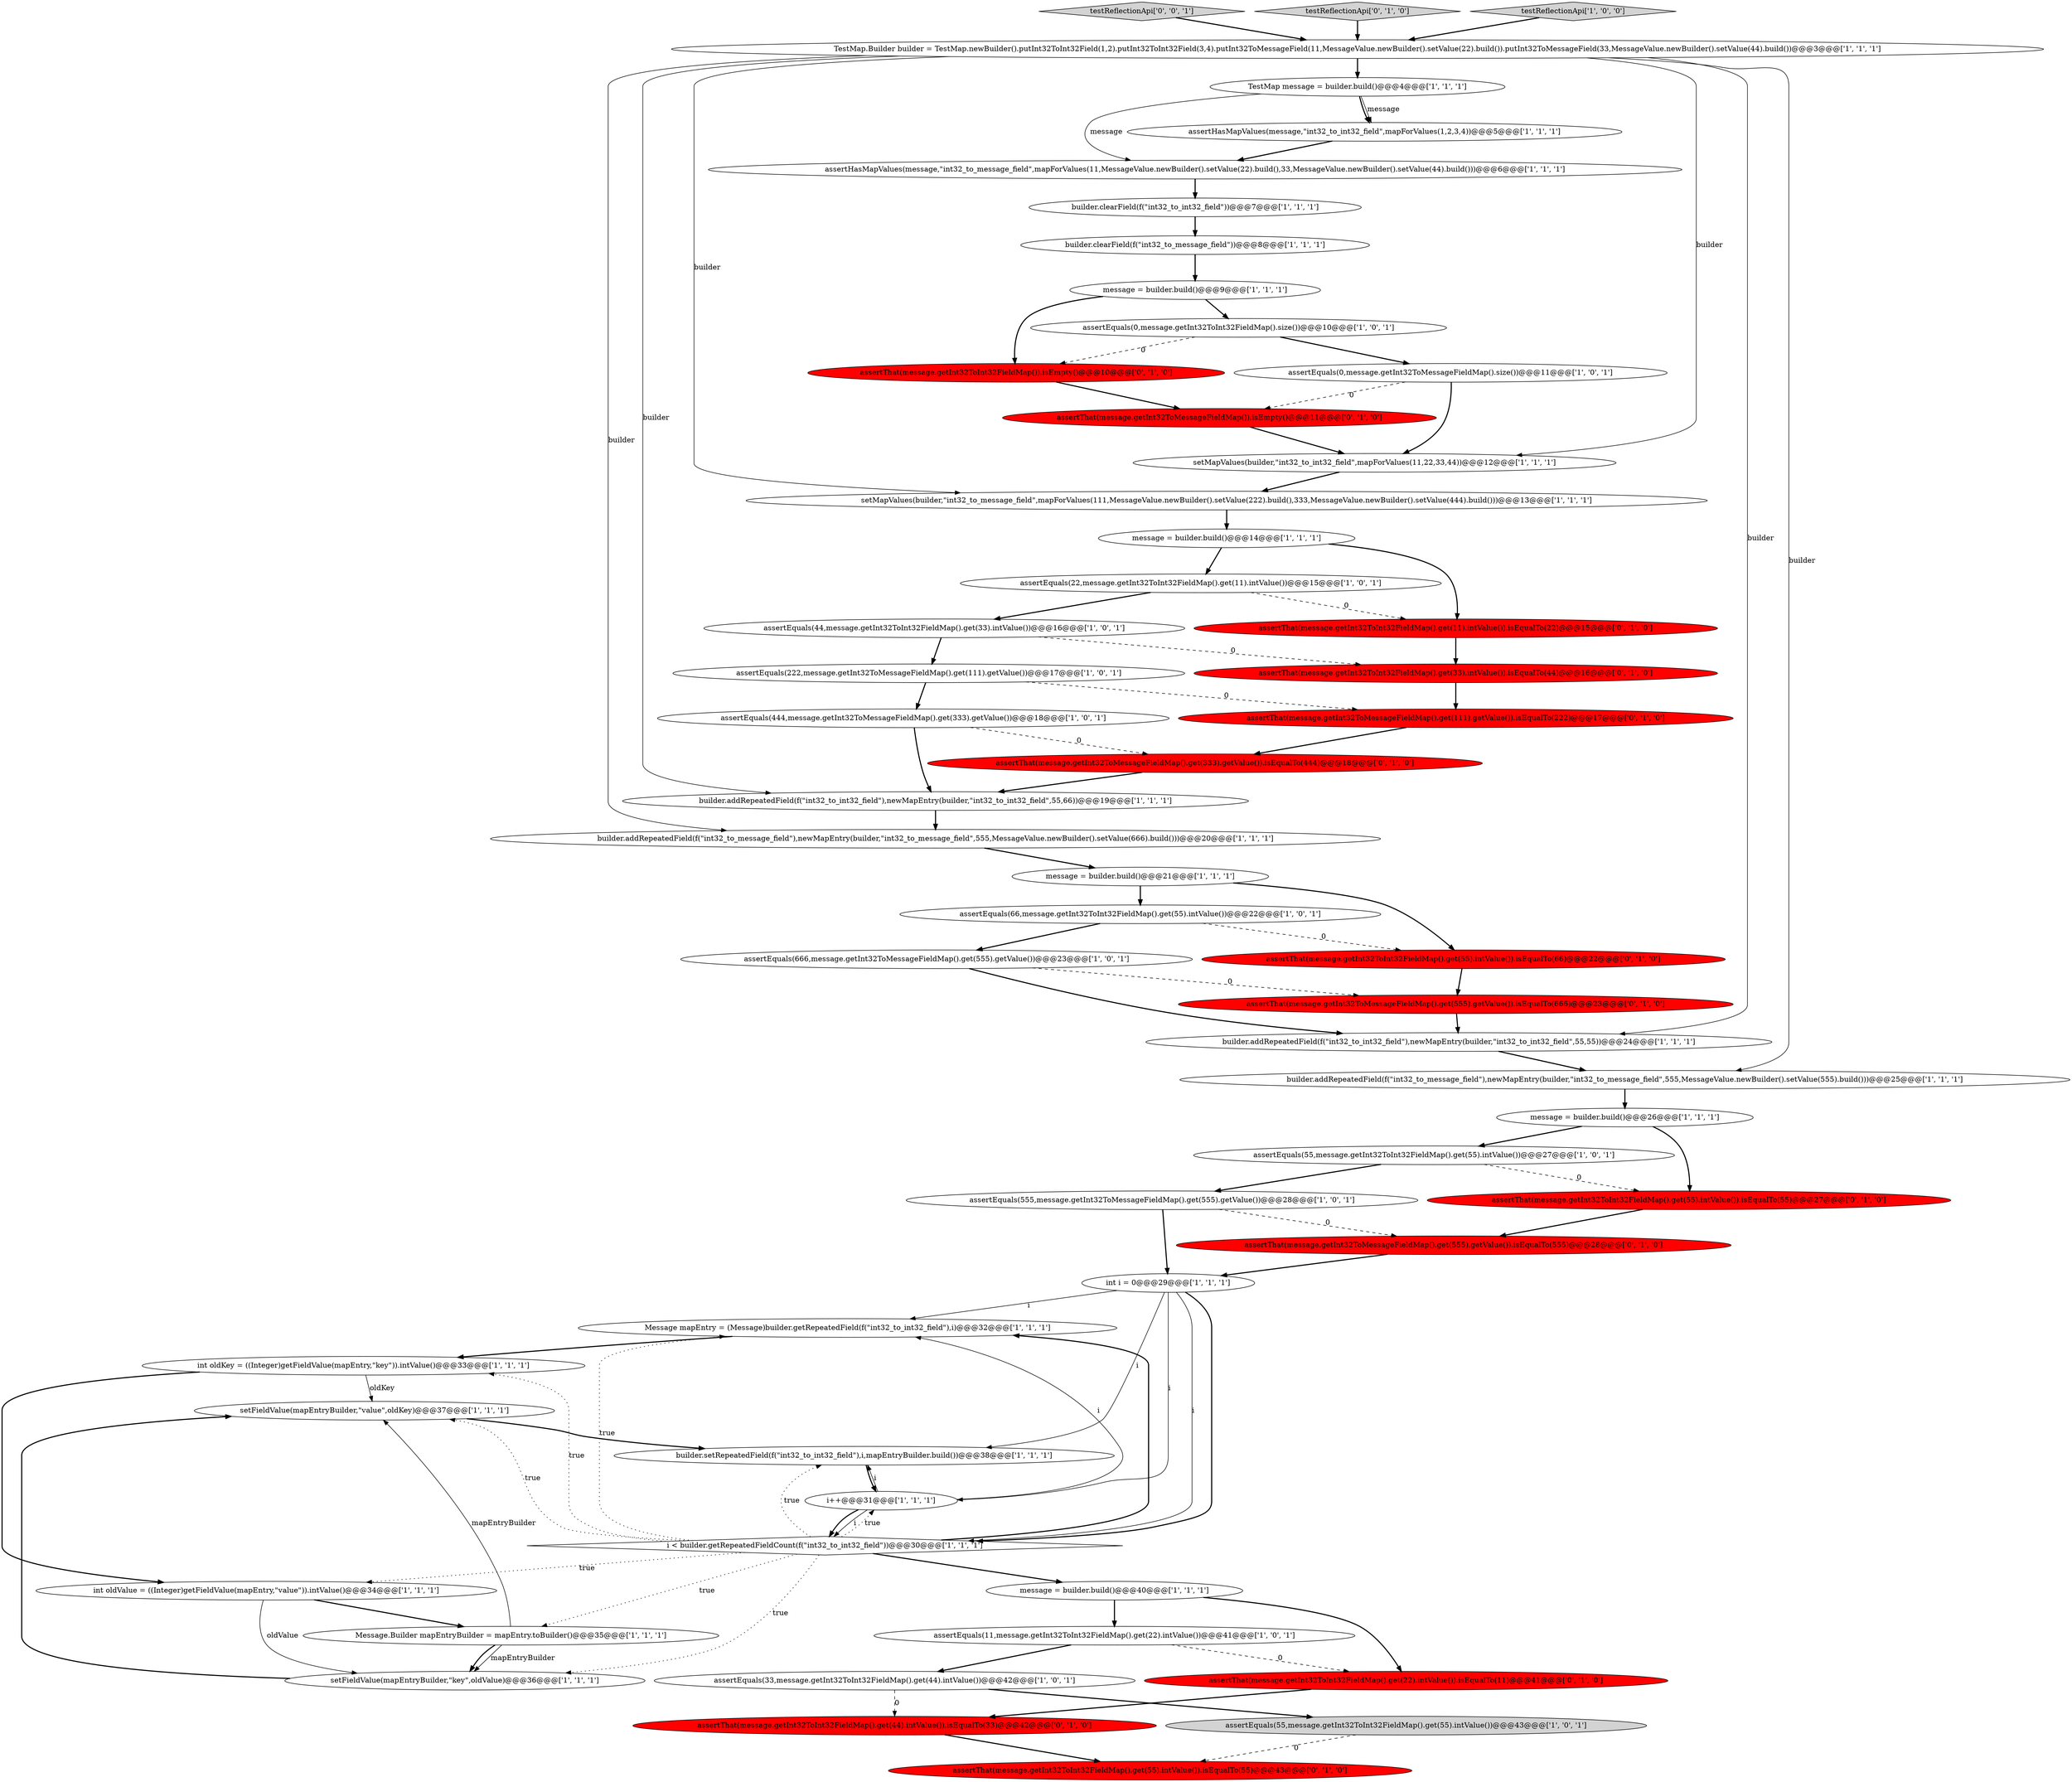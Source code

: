 digraph {
3 [style = filled, label = "assertEquals(0,message.getInt32ToMessageFieldMap().size())@@@11@@@['1', '0', '1']", fillcolor = white, shape = ellipse image = "AAA0AAABBB1BBB"];
10 [style = filled, label = "Message.Builder mapEntryBuilder = mapEntry.toBuilder()@@@35@@@['1', '1', '1']", fillcolor = white, shape = ellipse image = "AAA0AAABBB1BBB"];
19 [style = filled, label = "builder.addRepeatedField(f(\"int32_to_int32_field\"),newMapEntry(builder,\"int32_to_int32_field\",55,55))@@@24@@@['1', '1', '1']", fillcolor = white, shape = ellipse image = "AAA0AAABBB1BBB"];
27 [style = filled, label = "assertEquals(0,message.getInt32ToInt32FieldMap().size())@@@10@@@['1', '0', '1']", fillcolor = white, shape = ellipse image = "AAA0AAABBB1BBB"];
21 [style = filled, label = "Message mapEntry = (Message)builder.getRepeatedField(f(\"int32_to_int32_field\"),i)@@@32@@@['1', '1', '1']", fillcolor = white, shape = ellipse image = "AAA0AAABBB1BBB"];
0 [style = filled, label = "assertEquals(55,message.getInt32ToInt32FieldMap().get(55).intValue())@@@43@@@['1', '0', '1']", fillcolor = lightgray, shape = ellipse image = "AAA0AAABBB1BBB"];
2 [style = filled, label = "assertEquals(11,message.getInt32ToInt32FieldMap().get(22).intValue())@@@41@@@['1', '0', '1']", fillcolor = white, shape = ellipse image = "AAA0AAABBB1BBB"];
8 [style = filled, label = "assertHasMapValues(message,\"int32_to_int32_field\",mapForValues(1,2,3,4))@@@5@@@['1', '1', '1']", fillcolor = white, shape = ellipse image = "AAA0AAABBB1BBB"];
7 [style = filled, label = "assertEquals(33,message.getInt32ToInt32FieldMap().get(44).intValue())@@@42@@@['1', '0', '1']", fillcolor = white, shape = ellipse image = "AAA0AAABBB1BBB"];
45 [style = filled, label = "assertThat(message.getInt32ToInt32FieldMap().get(33).intValue()).isEqualTo(44)@@@16@@@['0', '1', '0']", fillcolor = red, shape = ellipse image = "AAA1AAABBB2BBB"];
50 [style = filled, label = "assertThat(message.getInt32ToMessageFieldMap()).isEmpty()@@@11@@@['0', '1', '0']", fillcolor = red, shape = ellipse image = "AAA1AAABBB2BBB"];
18 [style = filled, label = "assertEquals(222,message.getInt32ToMessageFieldMap().get(111).getValue())@@@17@@@['1', '0', '1']", fillcolor = white, shape = ellipse image = "AAA0AAABBB1BBB"];
15 [style = filled, label = "TestMap message = builder.build()@@@4@@@['1', '1', '1']", fillcolor = white, shape = ellipse image = "AAA0AAABBB1BBB"];
24 [style = filled, label = "setFieldValue(mapEntryBuilder,\"key\",oldValue)@@@36@@@['1', '1', '1']", fillcolor = white, shape = ellipse image = "AAA0AAABBB1BBB"];
25 [style = filled, label = "message = builder.build()@@@9@@@['1', '1', '1']", fillcolor = white, shape = ellipse image = "AAA0AAABBB1BBB"];
6 [style = filled, label = "i < builder.getRepeatedFieldCount(f(\"int32_to_int32_field\"))@@@30@@@['1', '1', '1']", fillcolor = white, shape = diamond image = "AAA0AAABBB1BBB"];
34 [style = filled, label = "int i = 0@@@29@@@['1', '1', '1']", fillcolor = white, shape = ellipse image = "AAA0AAABBB1BBB"];
14 [style = filled, label = "i++@@@31@@@['1', '1', '1']", fillcolor = white, shape = ellipse image = "AAA0AAABBB1BBB"];
4 [style = filled, label = "setMapValues(builder,\"int32_to_int32_field\",mapForValues(11,22,33,44))@@@12@@@['1', '1', '1']", fillcolor = white, shape = ellipse image = "AAA0AAABBB1BBB"];
1 [style = filled, label = "assertEquals(44,message.getInt32ToInt32FieldMap().get(33).intValue())@@@16@@@['1', '0', '1']", fillcolor = white, shape = ellipse image = "AAA0AAABBB1BBB"];
28 [style = filled, label = "assertEquals(66,message.getInt32ToInt32FieldMap().get(55).intValue())@@@22@@@['1', '0', '1']", fillcolor = white, shape = ellipse image = "AAA0AAABBB1BBB"];
30 [style = filled, label = "builder.clearField(f(\"int32_to_message_field\"))@@@8@@@['1', '1', '1']", fillcolor = white, shape = ellipse image = "AAA0AAABBB1BBB"];
55 [style = filled, label = "testReflectionApi['0', '0', '1']", fillcolor = lightgray, shape = diamond image = "AAA0AAABBB3BBB"];
52 [style = filled, label = "assertThat(message.getInt32ToMessageFieldMap().get(555).getValue()).isEqualTo(555)@@@28@@@['0', '1', '0']", fillcolor = red, shape = ellipse image = "AAA1AAABBB2BBB"];
32 [style = filled, label = "builder.addRepeatedField(f(\"int32_to_message_field\"),newMapEntry(builder,\"int32_to_message_field\",555,MessageValue.newBuilder().setValue(666).build()))@@@20@@@['1', '1', '1']", fillcolor = white, shape = ellipse image = "AAA0AAABBB1BBB"];
38 [style = filled, label = "assertEquals(55,message.getInt32ToInt32FieldMap().get(55).intValue())@@@27@@@['1', '0', '1']", fillcolor = white, shape = ellipse image = "AAA0AAABBB1BBB"];
20 [style = filled, label = "message = builder.build()@@@40@@@['1', '1', '1']", fillcolor = white, shape = ellipse image = "AAA0AAABBB1BBB"];
33 [style = filled, label = "int oldKey = ((Integer)getFieldValue(mapEntry,\"key\")).intValue()@@@33@@@['1', '1', '1']", fillcolor = white, shape = ellipse image = "AAA0AAABBB1BBB"];
39 [style = filled, label = "TestMap.Builder builder = TestMap.newBuilder().putInt32ToInt32Field(1,2).putInt32ToInt32Field(3,4).putInt32ToMessageField(11,MessageValue.newBuilder().setValue(22).build()).putInt32ToMessageField(33,MessageValue.newBuilder().setValue(44).build())@@@3@@@['1', '1', '1']", fillcolor = white, shape = ellipse image = "AAA0AAABBB1BBB"];
43 [style = filled, label = "assertThat(message.getInt32ToInt32FieldMap()).isEmpty()@@@10@@@['0', '1', '0']", fillcolor = red, shape = ellipse image = "AAA1AAABBB2BBB"];
54 [style = filled, label = "assertThat(message.getInt32ToInt32FieldMap().get(44).intValue()).isEqualTo(33)@@@42@@@['0', '1', '0']", fillcolor = red, shape = ellipse image = "AAA1AAABBB2BBB"];
41 [style = filled, label = "assertThat(message.getInt32ToInt32FieldMap().get(55).intValue()).isEqualTo(66)@@@22@@@['0', '1', '0']", fillcolor = red, shape = ellipse image = "AAA1AAABBB2BBB"];
5 [style = filled, label = "builder.setRepeatedField(f(\"int32_to_int32_field\"),i,mapEntryBuilder.build())@@@38@@@['1', '1', '1']", fillcolor = white, shape = ellipse image = "AAA0AAABBB1BBB"];
47 [style = filled, label = "assertThat(message.getInt32ToInt32FieldMap().get(11).intValue()).isEqualTo(22)@@@15@@@['0', '1', '0']", fillcolor = red, shape = ellipse image = "AAA1AAABBB2BBB"];
31 [style = filled, label = "assertEquals(555,message.getInt32ToMessageFieldMap().get(555).getValue())@@@28@@@['1', '0', '1']", fillcolor = white, shape = ellipse image = "AAA0AAABBB1BBB"];
35 [style = filled, label = "setFieldValue(mapEntryBuilder,\"value\",oldKey)@@@37@@@['1', '1', '1']", fillcolor = white, shape = ellipse image = "AAA0AAABBB1BBB"];
37 [style = filled, label = "message = builder.build()@@@21@@@['1', '1', '1']", fillcolor = white, shape = ellipse image = "AAA0AAABBB1BBB"];
13 [style = filled, label = "assertEquals(22,message.getInt32ToInt32FieldMap().get(11).intValue())@@@15@@@['1', '0', '1']", fillcolor = white, shape = ellipse image = "AAA0AAABBB1BBB"];
49 [style = filled, label = "assertThat(message.getInt32ToMessageFieldMap().get(111).getValue()).isEqualTo(222)@@@17@@@['0', '1', '0']", fillcolor = red, shape = ellipse image = "AAA1AAABBB2BBB"];
16 [style = filled, label = "setMapValues(builder,\"int32_to_message_field\",mapForValues(111,MessageValue.newBuilder().setValue(222).build(),333,MessageValue.newBuilder().setValue(444).build()))@@@13@@@['1', '1', '1']", fillcolor = white, shape = ellipse image = "AAA0AAABBB1BBB"];
22 [style = filled, label = "message = builder.build()@@@14@@@['1', '1', '1']", fillcolor = white, shape = ellipse image = "AAA0AAABBB1BBB"];
12 [style = filled, label = "builder.clearField(f(\"int32_to_int32_field\"))@@@7@@@['1', '1', '1']", fillcolor = white, shape = ellipse image = "AAA0AAABBB1BBB"];
40 [style = filled, label = "int oldValue = ((Integer)getFieldValue(mapEntry,\"value\")).intValue()@@@34@@@['1', '1', '1']", fillcolor = white, shape = ellipse image = "AAA0AAABBB1BBB"];
53 [style = filled, label = "assertThat(message.getInt32ToInt32FieldMap().get(22).intValue()).isEqualTo(11)@@@41@@@['0', '1', '0']", fillcolor = red, shape = ellipse image = "AAA1AAABBB2BBB"];
42 [style = filled, label = "testReflectionApi['0', '1', '0']", fillcolor = lightgray, shape = diamond image = "AAA0AAABBB2BBB"];
48 [style = filled, label = "assertThat(message.getInt32ToMessageFieldMap().get(333).getValue()).isEqualTo(444)@@@18@@@['0', '1', '0']", fillcolor = red, shape = ellipse image = "AAA1AAABBB2BBB"];
23 [style = filled, label = "builder.addRepeatedField(f(\"int32_to_message_field\"),newMapEntry(builder,\"int32_to_message_field\",555,MessageValue.newBuilder().setValue(555).build()))@@@25@@@['1', '1', '1']", fillcolor = white, shape = ellipse image = "AAA0AAABBB1BBB"];
29 [style = filled, label = "builder.addRepeatedField(f(\"int32_to_int32_field\"),newMapEntry(builder,\"int32_to_int32_field\",55,66))@@@19@@@['1', '1', '1']", fillcolor = white, shape = ellipse image = "AAA0AAABBB1BBB"];
11 [style = filled, label = "message = builder.build()@@@26@@@['1', '1', '1']", fillcolor = white, shape = ellipse image = "AAA0AAABBB1BBB"];
46 [style = filled, label = "assertThat(message.getInt32ToInt32FieldMap().get(55).intValue()).isEqualTo(55)@@@43@@@['0', '1', '0']", fillcolor = red, shape = ellipse image = "AAA1AAABBB2BBB"];
26 [style = filled, label = "assertHasMapValues(message,\"int32_to_message_field\",mapForValues(11,MessageValue.newBuilder().setValue(22).build(),33,MessageValue.newBuilder().setValue(44).build()))@@@6@@@['1', '1', '1']", fillcolor = white, shape = ellipse image = "AAA0AAABBB1BBB"];
17 [style = filled, label = "testReflectionApi['1', '0', '0']", fillcolor = lightgray, shape = diamond image = "AAA0AAABBB1BBB"];
36 [style = filled, label = "assertEquals(444,message.getInt32ToMessageFieldMap().get(333).getValue())@@@18@@@['1', '0', '1']", fillcolor = white, shape = ellipse image = "AAA0AAABBB1BBB"];
9 [style = filled, label = "assertEquals(666,message.getInt32ToMessageFieldMap().get(555).getValue())@@@23@@@['1', '0', '1']", fillcolor = white, shape = ellipse image = "AAA0AAABBB1BBB"];
51 [style = filled, label = "assertThat(message.getInt32ToInt32FieldMap().get(55).intValue()).isEqualTo(55)@@@27@@@['0', '1', '0']", fillcolor = red, shape = ellipse image = "AAA1AAABBB2BBB"];
44 [style = filled, label = "assertThat(message.getInt32ToMessageFieldMap().get(555).getValue()).isEqualTo(666)@@@23@@@['0', '1', '0']", fillcolor = red, shape = ellipse image = "AAA1AAABBB2BBB"];
14->5 [style = solid, label="i"];
37->28 [style = bold, label=""];
32->37 [style = bold, label=""];
48->29 [style = bold, label=""];
36->29 [style = bold, label=""];
10->24 [style = bold, label=""];
39->16 [style = solid, label="builder"];
44->19 [style = bold, label=""];
49->48 [style = bold, label=""];
28->9 [style = bold, label=""];
25->43 [style = bold, label=""];
38->31 [style = bold, label=""];
53->54 [style = bold, label=""];
18->49 [style = dashed, label="0"];
3->4 [style = bold, label=""];
1->45 [style = dashed, label="0"];
28->41 [style = dashed, label="0"];
13->1 [style = bold, label=""];
10->24 [style = solid, label="mapEntryBuilder"];
31->52 [style = dashed, label="0"];
26->12 [style = bold, label=""];
22->47 [style = bold, label=""];
39->29 [style = solid, label="builder"];
40->24 [style = solid, label="oldValue"];
34->21 [style = solid, label="i"];
22->13 [style = bold, label=""];
4->16 [style = bold, label=""];
11->51 [style = bold, label=""];
54->46 [style = bold, label=""];
7->0 [style = bold, label=""];
34->6 [style = solid, label="i"];
7->54 [style = dashed, label="0"];
35->5 [style = bold, label=""];
25->27 [style = bold, label=""];
14->6 [style = solid, label="i"];
6->14 [style = dotted, label="true"];
29->32 [style = bold, label=""];
17->39 [style = bold, label=""];
38->51 [style = dashed, label="0"];
14->21 [style = solid, label="i"];
39->19 [style = solid, label="builder"];
6->33 [style = dotted, label="true"];
14->6 [style = bold, label=""];
33->35 [style = solid, label="oldKey"];
6->40 [style = dotted, label="true"];
27->43 [style = dashed, label="0"];
6->24 [style = dotted, label="true"];
39->32 [style = solid, label="builder"];
6->21 [style = bold, label=""];
37->41 [style = bold, label=""];
42->39 [style = bold, label=""];
50->4 [style = bold, label=""];
51->52 [style = bold, label=""];
36->48 [style = dashed, label="0"];
55->39 [style = bold, label=""];
31->34 [style = bold, label=""];
6->20 [style = bold, label=""];
6->10 [style = dotted, label="true"];
9->44 [style = dashed, label="0"];
9->19 [style = bold, label=""];
47->45 [style = bold, label=""];
6->21 [style = dotted, label="true"];
23->11 [style = bold, label=""];
0->46 [style = dashed, label="0"];
15->8 [style = bold, label=""];
40->10 [style = bold, label=""];
39->15 [style = bold, label=""];
11->38 [style = bold, label=""];
43->50 [style = bold, label=""];
24->35 [style = bold, label=""];
45->49 [style = bold, label=""];
21->33 [style = bold, label=""];
27->3 [style = bold, label=""];
30->25 [style = bold, label=""];
12->30 [style = bold, label=""];
1->18 [style = bold, label=""];
18->36 [style = bold, label=""];
5->14 [style = bold, label=""];
52->34 [style = bold, label=""];
20->53 [style = bold, label=""];
16->22 [style = bold, label=""];
34->14 [style = solid, label="i"];
20->2 [style = bold, label=""];
2->53 [style = dashed, label="0"];
39->23 [style = solid, label="builder"];
33->40 [style = bold, label=""];
3->50 [style = dashed, label="0"];
15->26 [style = solid, label="message"];
19->23 [style = bold, label=""];
34->6 [style = bold, label=""];
10->35 [style = solid, label="mapEntryBuilder"];
6->35 [style = dotted, label="true"];
15->8 [style = solid, label="message"];
13->47 [style = dashed, label="0"];
2->7 [style = bold, label=""];
39->4 [style = solid, label="builder"];
34->5 [style = solid, label="i"];
41->44 [style = bold, label=""];
6->5 [style = dotted, label="true"];
8->26 [style = bold, label=""];
}
